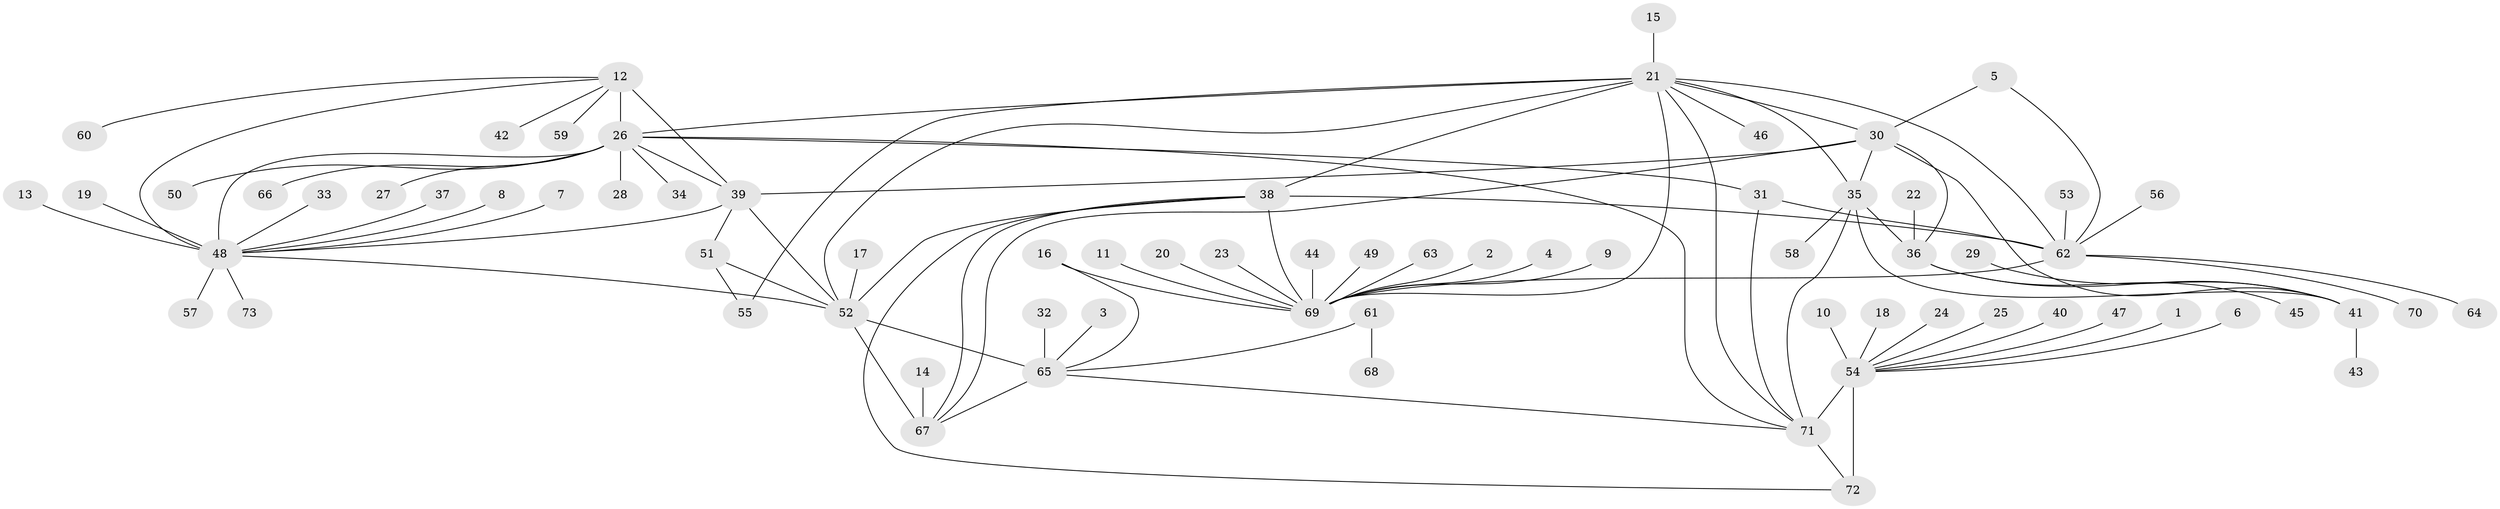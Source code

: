 // original degree distribution, {13: 0.00684931506849315, 8: 0.06164383561643835, 7: 0.0410958904109589, 9: 0.0410958904109589, 11: 0.02054794520547945, 6: 0.00684931506849315, 10: 0.0410958904109589, 14: 0.00684931506849315, 17: 0.0136986301369863, 1: 0.5616438356164384, 2: 0.1643835616438356, 3: 0.0273972602739726, 4: 0.00684931506849315}
// Generated by graph-tools (version 1.1) at 2025/02/03/09/25 03:02:39]
// undirected, 73 vertices, 100 edges
graph export_dot {
graph [start="1"]
  node [color=gray90,style=filled];
  1;
  2;
  3;
  4;
  5;
  6;
  7;
  8;
  9;
  10;
  11;
  12;
  13;
  14;
  15;
  16;
  17;
  18;
  19;
  20;
  21;
  22;
  23;
  24;
  25;
  26;
  27;
  28;
  29;
  30;
  31;
  32;
  33;
  34;
  35;
  36;
  37;
  38;
  39;
  40;
  41;
  42;
  43;
  44;
  45;
  46;
  47;
  48;
  49;
  50;
  51;
  52;
  53;
  54;
  55;
  56;
  57;
  58;
  59;
  60;
  61;
  62;
  63;
  64;
  65;
  66;
  67;
  68;
  69;
  70;
  71;
  72;
  73;
  1 -- 54 [weight=1.0];
  2 -- 69 [weight=1.0];
  3 -- 65 [weight=1.0];
  4 -- 69 [weight=1.0];
  5 -- 30 [weight=1.0];
  5 -- 62 [weight=1.0];
  6 -- 54 [weight=1.0];
  7 -- 48 [weight=1.0];
  8 -- 48 [weight=1.0];
  9 -- 69 [weight=1.0];
  10 -- 54 [weight=1.0];
  11 -- 69 [weight=1.0];
  12 -- 26 [weight=4.0];
  12 -- 39 [weight=1.0];
  12 -- 42 [weight=1.0];
  12 -- 48 [weight=1.0];
  12 -- 59 [weight=1.0];
  12 -- 60 [weight=1.0];
  13 -- 48 [weight=1.0];
  14 -- 67 [weight=1.0];
  15 -- 21 [weight=1.0];
  16 -- 65 [weight=1.0];
  16 -- 69 [weight=1.0];
  17 -- 52 [weight=1.0];
  18 -- 54 [weight=1.0];
  19 -- 48 [weight=1.0];
  20 -- 69 [weight=1.0];
  21 -- 26 [weight=1.0];
  21 -- 30 [weight=1.0];
  21 -- 35 [weight=1.0];
  21 -- 38 [weight=2.0];
  21 -- 46 [weight=1.0];
  21 -- 52 [weight=1.0];
  21 -- 55 [weight=1.0];
  21 -- 62 [weight=1.0];
  21 -- 69 [weight=3.0];
  21 -- 71 [weight=1.0];
  22 -- 36 [weight=1.0];
  23 -- 69 [weight=1.0];
  24 -- 54 [weight=1.0];
  25 -- 54 [weight=1.0];
  26 -- 27 [weight=1.0];
  26 -- 28 [weight=1.0];
  26 -- 31 [weight=1.0];
  26 -- 34 [weight=1.0];
  26 -- 39 [weight=4.0];
  26 -- 48 [weight=4.0];
  26 -- 50 [weight=1.0];
  26 -- 66 [weight=1.0];
  26 -- 71 [weight=1.0];
  29 -- 41 [weight=1.0];
  30 -- 35 [weight=2.0];
  30 -- 36 [weight=3.0];
  30 -- 39 [weight=1.0];
  30 -- 41 [weight=1.0];
  30 -- 67 [weight=1.0];
  31 -- 62 [weight=1.0];
  31 -- 71 [weight=1.0];
  32 -- 65 [weight=1.0];
  33 -- 48 [weight=1.0];
  35 -- 36 [weight=6.0];
  35 -- 41 [weight=2.0];
  35 -- 58 [weight=1.0];
  35 -- 71 [weight=1.0];
  36 -- 41 [weight=3.0];
  36 -- 45 [weight=1.0];
  37 -- 48 [weight=1.0];
  38 -- 52 [weight=1.0];
  38 -- 62 [weight=2.0];
  38 -- 67 [weight=1.0];
  38 -- 69 [weight=6.0];
  38 -- 72 [weight=1.0];
  39 -- 48 [weight=1.0];
  39 -- 51 [weight=1.0];
  39 -- 52 [weight=1.0];
  40 -- 54 [weight=1.0];
  41 -- 43 [weight=1.0];
  44 -- 69 [weight=1.0];
  47 -- 54 [weight=1.0];
  48 -- 52 [weight=1.0];
  48 -- 57 [weight=1.0];
  48 -- 73 [weight=1.0];
  49 -- 69 [weight=1.0];
  51 -- 52 [weight=1.0];
  51 -- 55 [weight=1.0];
  52 -- 65 [weight=2.0];
  52 -- 67 [weight=8.0];
  53 -- 62 [weight=1.0];
  54 -- 71 [weight=8.0];
  54 -- 72 [weight=4.0];
  56 -- 62 [weight=1.0];
  61 -- 65 [weight=1.0];
  61 -- 68 [weight=1.0];
  62 -- 64 [weight=1.0];
  62 -- 69 [weight=3.0];
  62 -- 70 [weight=1.0];
  63 -- 69 [weight=1.0];
  65 -- 67 [weight=4.0];
  65 -- 71 [weight=1.0];
  71 -- 72 [weight=2.0];
}
